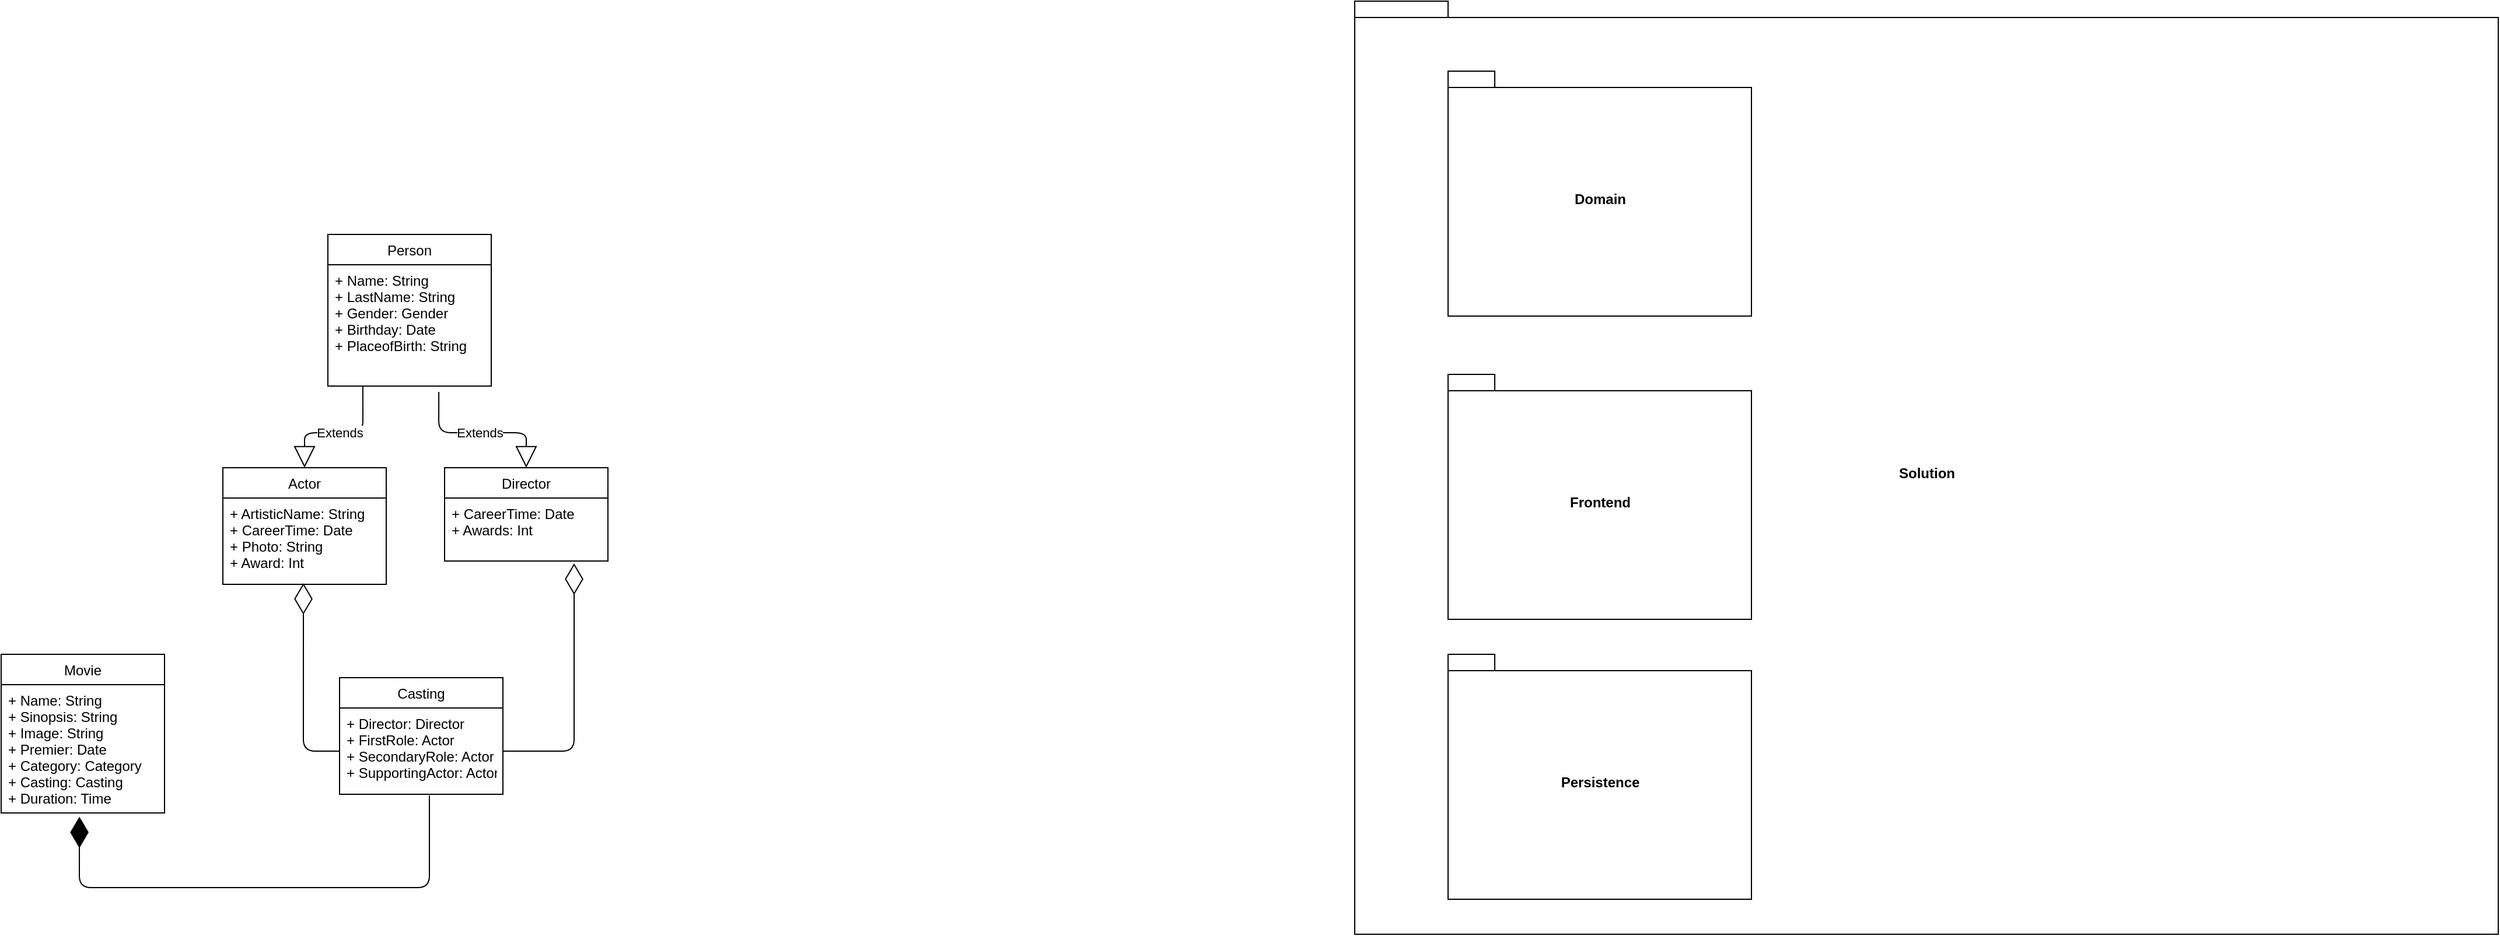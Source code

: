 <mxfile version="14.9.6" type="device"><diagram id="OhaeGkJPvXxIzyVGtWwP" name="Page-1"><mxGraphModel dx="1385" dy="680" grid="1" gridSize="10" guides="1" tooltips="1" connect="1" arrows="1" fold="1" page="1" pageScale="1" pageWidth="2336" pageHeight="1654" math="0" shadow="0"><root><mxCell id="0"/><mxCell id="1" parent="0"/><mxCell id="6mA6iYFUoaFblShMEepC-1" value="Movie" style="swimlane;fontStyle=0;childLayout=stackLayout;horizontal=1;startSize=26;fillColor=none;horizontalStack=0;resizeParent=1;resizeParentMax=0;resizeLast=0;collapsible=1;marginBottom=0;" parent="1" vertex="1"><mxGeometry x="350" y="600" width="140" height="136" as="geometry"/></mxCell><mxCell id="6mA6iYFUoaFblShMEepC-2" value="+ Name: String&#10;+ Sinopsis: String&#10;+ Image: String&#10;+ Premier: Date&#10;+ Category: Category&#10;+ Casting: Casting&#10;+ Duration: Time" style="text;strokeColor=none;fillColor=none;align=left;verticalAlign=top;spacingLeft=4;spacingRight=4;overflow=hidden;rotatable=0;points=[[0,0.5],[1,0.5]];portConstraint=eastwest;" parent="6mA6iYFUoaFblShMEepC-1" vertex="1"><mxGeometry y="26" width="140" height="110" as="geometry"/></mxCell><mxCell id="6mA6iYFUoaFblShMEepC-5" value="Person" style="swimlane;fontStyle=0;childLayout=stackLayout;horizontal=1;startSize=26;fillColor=none;horizontalStack=0;resizeParent=1;resizeParentMax=0;resizeLast=0;collapsible=1;marginBottom=0;" parent="1" vertex="1"><mxGeometry x="630" y="240" width="140" height="130" as="geometry"/></mxCell><mxCell id="6mA6iYFUoaFblShMEepC-6" value="+ Name: String&#10;+ LastName: String&#10;+ Gender: Gender&#10;+ Birthday: Date&#10;+ PlaceofBirth: String" style="text;strokeColor=none;fillColor=none;align=left;verticalAlign=top;spacingLeft=4;spacingRight=4;overflow=hidden;rotatable=0;points=[[0,0.5],[1,0.5]];portConstraint=eastwest;" parent="6mA6iYFUoaFblShMEepC-5" vertex="1"><mxGeometry y="26" width="140" height="104" as="geometry"/></mxCell><mxCell id="6mA6iYFUoaFblShMEepC-7" value="Actor" style="swimlane;fontStyle=0;childLayout=stackLayout;horizontal=1;startSize=26;fillColor=none;horizontalStack=0;resizeParent=1;resizeParentMax=0;resizeLast=0;collapsible=1;marginBottom=0;" parent="1" vertex="1"><mxGeometry x="540" y="440" width="140" height="100" as="geometry"/></mxCell><mxCell id="6mA6iYFUoaFblShMEepC-8" value="+ ArtisticName: String&#10;+ CareerTime: Date&#10;+ Photo: String&#10;+ Award: Int" style="text;strokeColor=none;fillColor=none;align=left;verticalAlign=top;spacingLeft=4;spacingRight=4;overflow=hidden;rotatable=0;points=[[0,0.5],[1,0.5]];portConstraint=eastwest;" parent="6mA6iYFUoaFblShMEepC-7" vertex="1"><mxGeometry y="26" width="140" height="74" as="geometry"/></mxCell><mxCell id="6mA6iYFUoaFblShMEepC-9" value="Director" style="swimlane;fontStyle=0;childLayout=stackLayout;horizontal=1;startSize=26;fillColor=none;horizontalStack=0;resizeParent=1;resizeParentMax=0;resizeLast=0;collapsible=1;marginBottom=0;" parent="1" vertex="1"><mxGeometry x="730" y="440" width="140" height="80" as="geometry"/></mxCell><mxCell id="6mA6iYFUoaFblShMEepC-10" value="+ CareerTime: Date&#10;+ Awards: Int" style="text;strokeColor=none;fillColor=none;align=left;verticalAlign=top;spacingLeft=4;spacingRight=4;overflow=hidden;rotatable=0;points=[[0,0.5],[1,0.5]];portConstraint=eastwest;" parent="6mA6iYFUoaFblShMEepC-9" vertex="1"><mxGeometry y="26" width="140" height="54" as="geometry"/></mxCell><mxCell id="6mA6iYFUoaFblShMEepC-11" value="Casting" style="swimlane;fontStyle=0;childLayout=stackLayout;horizontal=1;startSize=26;fillColor=none;horizontalStack=0;resizeParent=1;resizeParentMax=0;resizeLast=0;collapsible=1;marginBottom=0;" parent="1" vertex="1"><mxGeometry x="640" y="620" width="140" height="100" as="geometry"/></mxCell><mxCell id="6mA6iYFUoaFblShMEepC-12" value="+ Director: Director&#10;+ FirstRole: Actor&#10;+ SecondaryRole: Actor&#10;+ SupportingActor: Actor" style="text;strokeColor=none;fillColor=none;align=left;verticalAlign=top;spacingLeft=4;spacingRight=4;overflow=hidden;rotatable=0;points=[[0,0.5],[1,0.5]];portConstraint=eastwest;" parent="6mA6iYFUoaFblShMEepC-11" vertex="1"><mxGeometry y="26" width="140" height="74" as="geometry"/></mxCell><mxCell id="6mA6iYFUoaFblShMEepC-13" value="Extends" style="endArrow=block;endSize=16;endFill=0;html=1;exitX=0.214;exitY=1;exitDx=0;exitDy=0;exitPerimeter=0;entryX=0.5;entryY=0;entryDx=0;entryDy=0;" parent="1" source="6mA6iYFUoaFblShMEepC-6" target="6mA6iYFUoaFblShMEepC-7" edge="1"><mxGeometry width="160" relative="1" as="geometry"><mxPoint x="520" y="420" as="sourcePoint"/><mxPoint x="680" y="420" as="targetPoint"/><Array as="points"><mxPoint x="660" y="410"/><mxPoint x="610" y="410"/></Array></mxGeometry></mxCell><mxCell id="6mA6iYFUoaFblShMEepC-14" value="Extends" style="endArrow=block;endSize=16;endFill=0;html=1;entryX=0.5;entryY=0;entryDx=0;entryDy=0;exitX=0.679;exitY=1.048;exitDx=0;exitDy=0;exitPerimeter=0;" parent="1" source="6mA6iYFUoaFblShMEepC-6" target="6mA6iYFUoaFblShMEepC-9" edge="1"><mxGeometry width="160" relative="1" as="geometry"><mxPoint x="520" y="420" as="sourcePoint"/><mxPoint x="680" y="420" as="targetPoint"/><Array as="points"><mxPoint x="725" y="410"/><mxPoint x="800" y="410"/></Array></mxGeometry></mxCell><mxCell id="6mA6iYFUoaFblShMEepC-17" value="" style="endArrow=diamondThin;endFill=1;endSize=24;html=1;entryX=0.479;entryY=1.029;entryDx=0;entryDy=0;exitX=0.55;exitY=1.014;exitDx=0;exitDy=0;exitPerimeter=0;entryPerimeter=0;" parent="1" source="6mA6iYFUoaFblShMEepC-12" target="6mA6iYFUoaFblShMEepC-2" edge="1"><mxGeometry width="160" relative="1" as="geometry"><mxPoint x="520" y="420" as="sourcePoint"/><mxPoint x="680" y="420" as="targetPoint"/><Array as="points"><mxPoint x="717" y="800"/><mxPoint x="417" y="800"/></Array></mxGeometry></mxCell><mxCell id="6mA6iYFUoaFblShMEepC-18" value="" style="endArrow=diamondThin;endFill=0;endSize=24;html=1;entryX=0.493;entryY=0.986;entryDx=0;entryDy=0;entryPerimeter=0;exitX=0;exitY=0.5;exitDx=0;exitDy=0;" parent="1" source="6mA6iYFUoaFblShMEepC-12" target="6mA6iYFUoaFblShMEepC-8" edge="1"><mxGeometry width="160" relative="1" as="geometry"><mxPoint x="520" y="420" as="sourcePoint"/><mxPoint x="680" y="420" as="targetPoint"/><Array as="points"><mxPoint x="609" y="683"/></Array></mxGeometry></mxCell><mxCell id="6mA6iYFUoaFblShMEepC-19" value="" style="endArrow=diamondThin;endFill=0;endSize=24;html=1;entryX=0.793;entryY=1.037;entryDx=0;entryDy=0;entryPerimeter=0;exitX=1;exitY=0.5;exitDx=0;exitDy=0;" parent="1" source="6mA6iYFUoaFblShMEepC-12" target="6mA6iYFUoaFblShMEepC-10" edge="1"><mxGeometry width="160" relative="1" as="geometry"><mxPoint x="520" y="420" as="sourcePoint"/><mxPoint x="680" y="420" as="targetPoint"/><Array as="points"><mxPoint x="841" y="683"/></Array></mxGeometry></mxCell><mxCell id="6mA6iYFUoaFblShMEepC-20" value="Solution" style="shape=folder;fontStyle=1;spacingTop=10;tabWidth=40;tabHeight=14;tabPosition=left;html=1;" parent="1" vertex="1"><mxGeometry x="1510" y="40" width="980" height="800" as="geometry"/></mxCell><mxCell id="6mA6iYFUoaFblShMEepC-21" value="Domain" style="shape=folder;fontStyle=1;spacingTop=10;tabWidth=40;tabHeight=14;tabPosition=left;html=1;" parent="1" vertex="1"><mxGeometry x="1590" y="100" width="260" height="210" as="geometry"/></mxCell><mxCell id="6mA6iYFUoaFblShMEepC-22" value="Frontend" style="shape=folder;fontStyle=1;spacingTop=10;tabWidth=40;tabHeight=14;tabPosition=left;html=1;" parent="1" vertex="1"><mxGeometry x="1590" y="360" width="260" height="210" as="geometry"/></mxCell><mxCell id="6mA6iYFUoaFblShMEepC-23" value="Persistence" style="shape=folder;fontStyle=1;spacingTop=10;tabWidth=40;tabHeight=14;tabPosition=left;html=1;" parent="1" vertex="1"><mxGeometry x="1590" y="600" width="260" height="210" as="geometry"/></mxCell></root></mxGraphModel></diagram></mxfile>